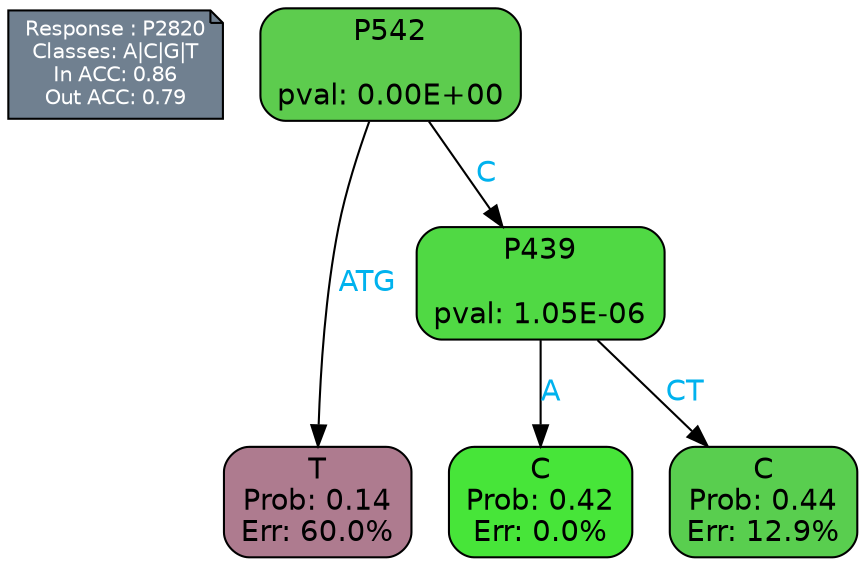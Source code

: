 digraph Tree {
node [shape=box, style="filled, rounded", color="black", fontname=helvetica] ;
graph [ranksep=equally, splines=polylines, bgcolor=transparent, dpi=600] ;
edge [fontname=helvetica] ;
LEGEND [label="Response : P2820
Classes: A|C|G|T
In ACC: 0.86
Out ACC: 0.79
",shape=note,align=left,style=filled,fillcolor="slategray",fontcolor="white",fontsize=10];1 [label="P542

pval: 0.00E+00", fillcolor="#5dcc4e"] ;
2 [label="T
Prob: 0.14
Err: 60.0%", fillcolor="#ae7b8f"] ;
3 [label="P439

pval: 1.05E-06", fillcolor="#50d944"] ;
4 [label="C
Prob: 0.42
Err: 0.0%", fillcolor="#47e539"] ;
5 [label="C
Prob: 0.44
Err: 12.9%", fillcolor="#59ce4f"] ;
1 -> 2 [label="ATG",fontcolor=deepskyblue2] ;
1 -> 3 [label="C",fontcolor=deepskyblue2] ;
3 -> 4 [label="A",fontcolor=deepskyblue2] ;
3 -> 5 [label="CT",fontcolor=deepskyblue2] ;
{rank = same; 2;4;5;}{rank = same; LEGEND;1;}}